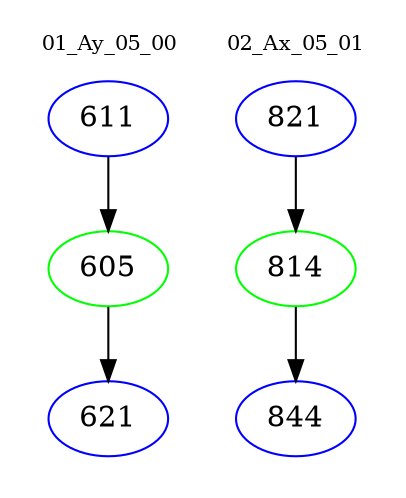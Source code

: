digraph{
subgraph cluster_0 {
color = white
label = "01_Ay_05_00";
fontsize=10;
T0_611 [label="611", color="blue"]
T0_611 -> T0_605 [color="black"]
T0_605 [label="605", color="green"]
T0_605 -> T0_621 [color="black"]
T0_621 [label="621", color="blue"]
}
subgraph cluster_1 {
color = white
label = "02_Ax_05_01";
fontsize=10;
T1_821 [label="821", color="blue"]
T1_821 -> T1_814 [color="black"]
T1_814 [label="814", color="green"]
T1_814 -> T1_844 [color="black"]
T1_844 [label="844", color="blue"]
}
}
